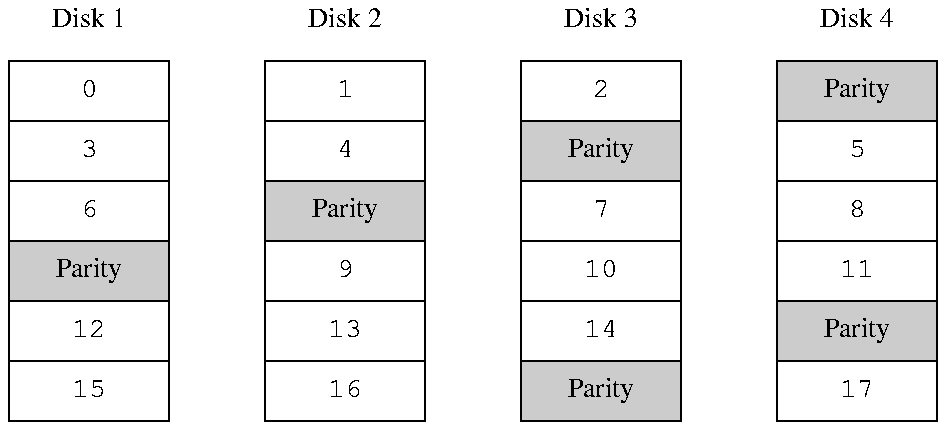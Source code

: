 .\" $FreeBSD: doc/share/images/books/handbook/vinum/vinum-raid5-org.pic,v 1.2 2007/05/19 20:23:58 therek Exp $
.PS
h = .3i
dh = .02i
dw = .8i
down
[
        [
                boxht = h; boxwid = dw

.\"     ORIG:   box invis "\f(CW0\fP"
.\"             box invis "\f(CW1\fP"
.\"             box invis "\f(CW2\fP"
.\"             box invis "\f(CW3\fP"
.\"             box invis "\f(CW4\fP"
.\"             box invis "\f(CW5\fP"
.\" 
.\"
move right 1i; down
          A:    box ht h "\f(CW0\fP"
          B:    box ht h "\f(CW3\fP"
          C:    box ht h "\f(CW6\fP"
          D:    box ht h "Parity" filled 0.2
          E:    box ht h "\f(CW12\fP"
          F:    box ht h "\f(CW15\fP"

          A1:   box at A+(dw*1.6,0) ht h "\f(CW1\fP"
          B1:    box ht h "\f(CW4\fP"
          C1:    box ht h "Parity" filled 0.2
          D1:    box ht h "\f(CW9\fP"
          E1:    box ht h "\f(CW13\fP"
          F1:    box ht h "\f(CW16\fP"

          A2:   box at A1+(dw*1.6,0) ht h "\f(CW2\fP"
          B2:    box ht h "Parity" filled 0.2
          C2:    box ht h "\f(CW7\fP"
          D2:    box ht h "\f(CW10\fP"
          E2:    box ht h "\f(CW14\fP"
          F2:    box ht h "Parity" filled 0.2

          A3:   box at A2+(dw*1.6,0) ht h "Parity" filled 0.2
          B3:    box ht h "\f(CW5\fP"
          C3:    box ht h "\f(CW8\fP"
          D3:    box ht h "\f(CW11\fP"
          E3:    box ht h "Parity" filled 0.2
          F3:    box ht h "\f(CW17\fP"

.\" "Offset" at ORIG.n+(0,.2i)
"Disk 1" at A.n+(0,.2i)
"Disk 2" at A1.n+(0,.2i)
"Disk 3" at A2.n+(0,.2i)
"Disk 4" at A3.n+(0,.2i)

.\"   arrow from A.e to A1.w
.\"   arrow from B.e to B1.w
.\"   arrow from C.e to C1.w
.\"   arrow from D.e to D1.w
.\"   arrow from E.e to E1.w
.\"   arrow from F.e to F1.w
.\" 
.\"   arrow from A1.e to A2.w
.\"   arrow from B1.e to B2.w
.\"   arrow from C1.e to C2.w
.\"   arrow from D1.e to D2.w
.\"   arrow from E1.e to E2.w
.\"   arrow from F1.e to F2.w
.\" 
.\"   arrow from A2.e to A3.w
.\"   arrow from B2.e to B3.w
.\"   arrow from C2.e to C3.w
.\"   arrow from D2.e to D3.w
.\"   arrow from E2.e to E3.w
.\"   arrow from F2.e to F3.w
.\" 
.\"   arrow right .2i from A3.e
.\"   arrow right .2i from B3.e
.\"   arrow right .2i from C3.e
.\"   arrow right .2i from D3.e
.\"   arrow right .2i from E3.e
.\"   arrow right .2i from F3.e
               ]
]
.PE
.Figure-heading "RAID-5 organization"
